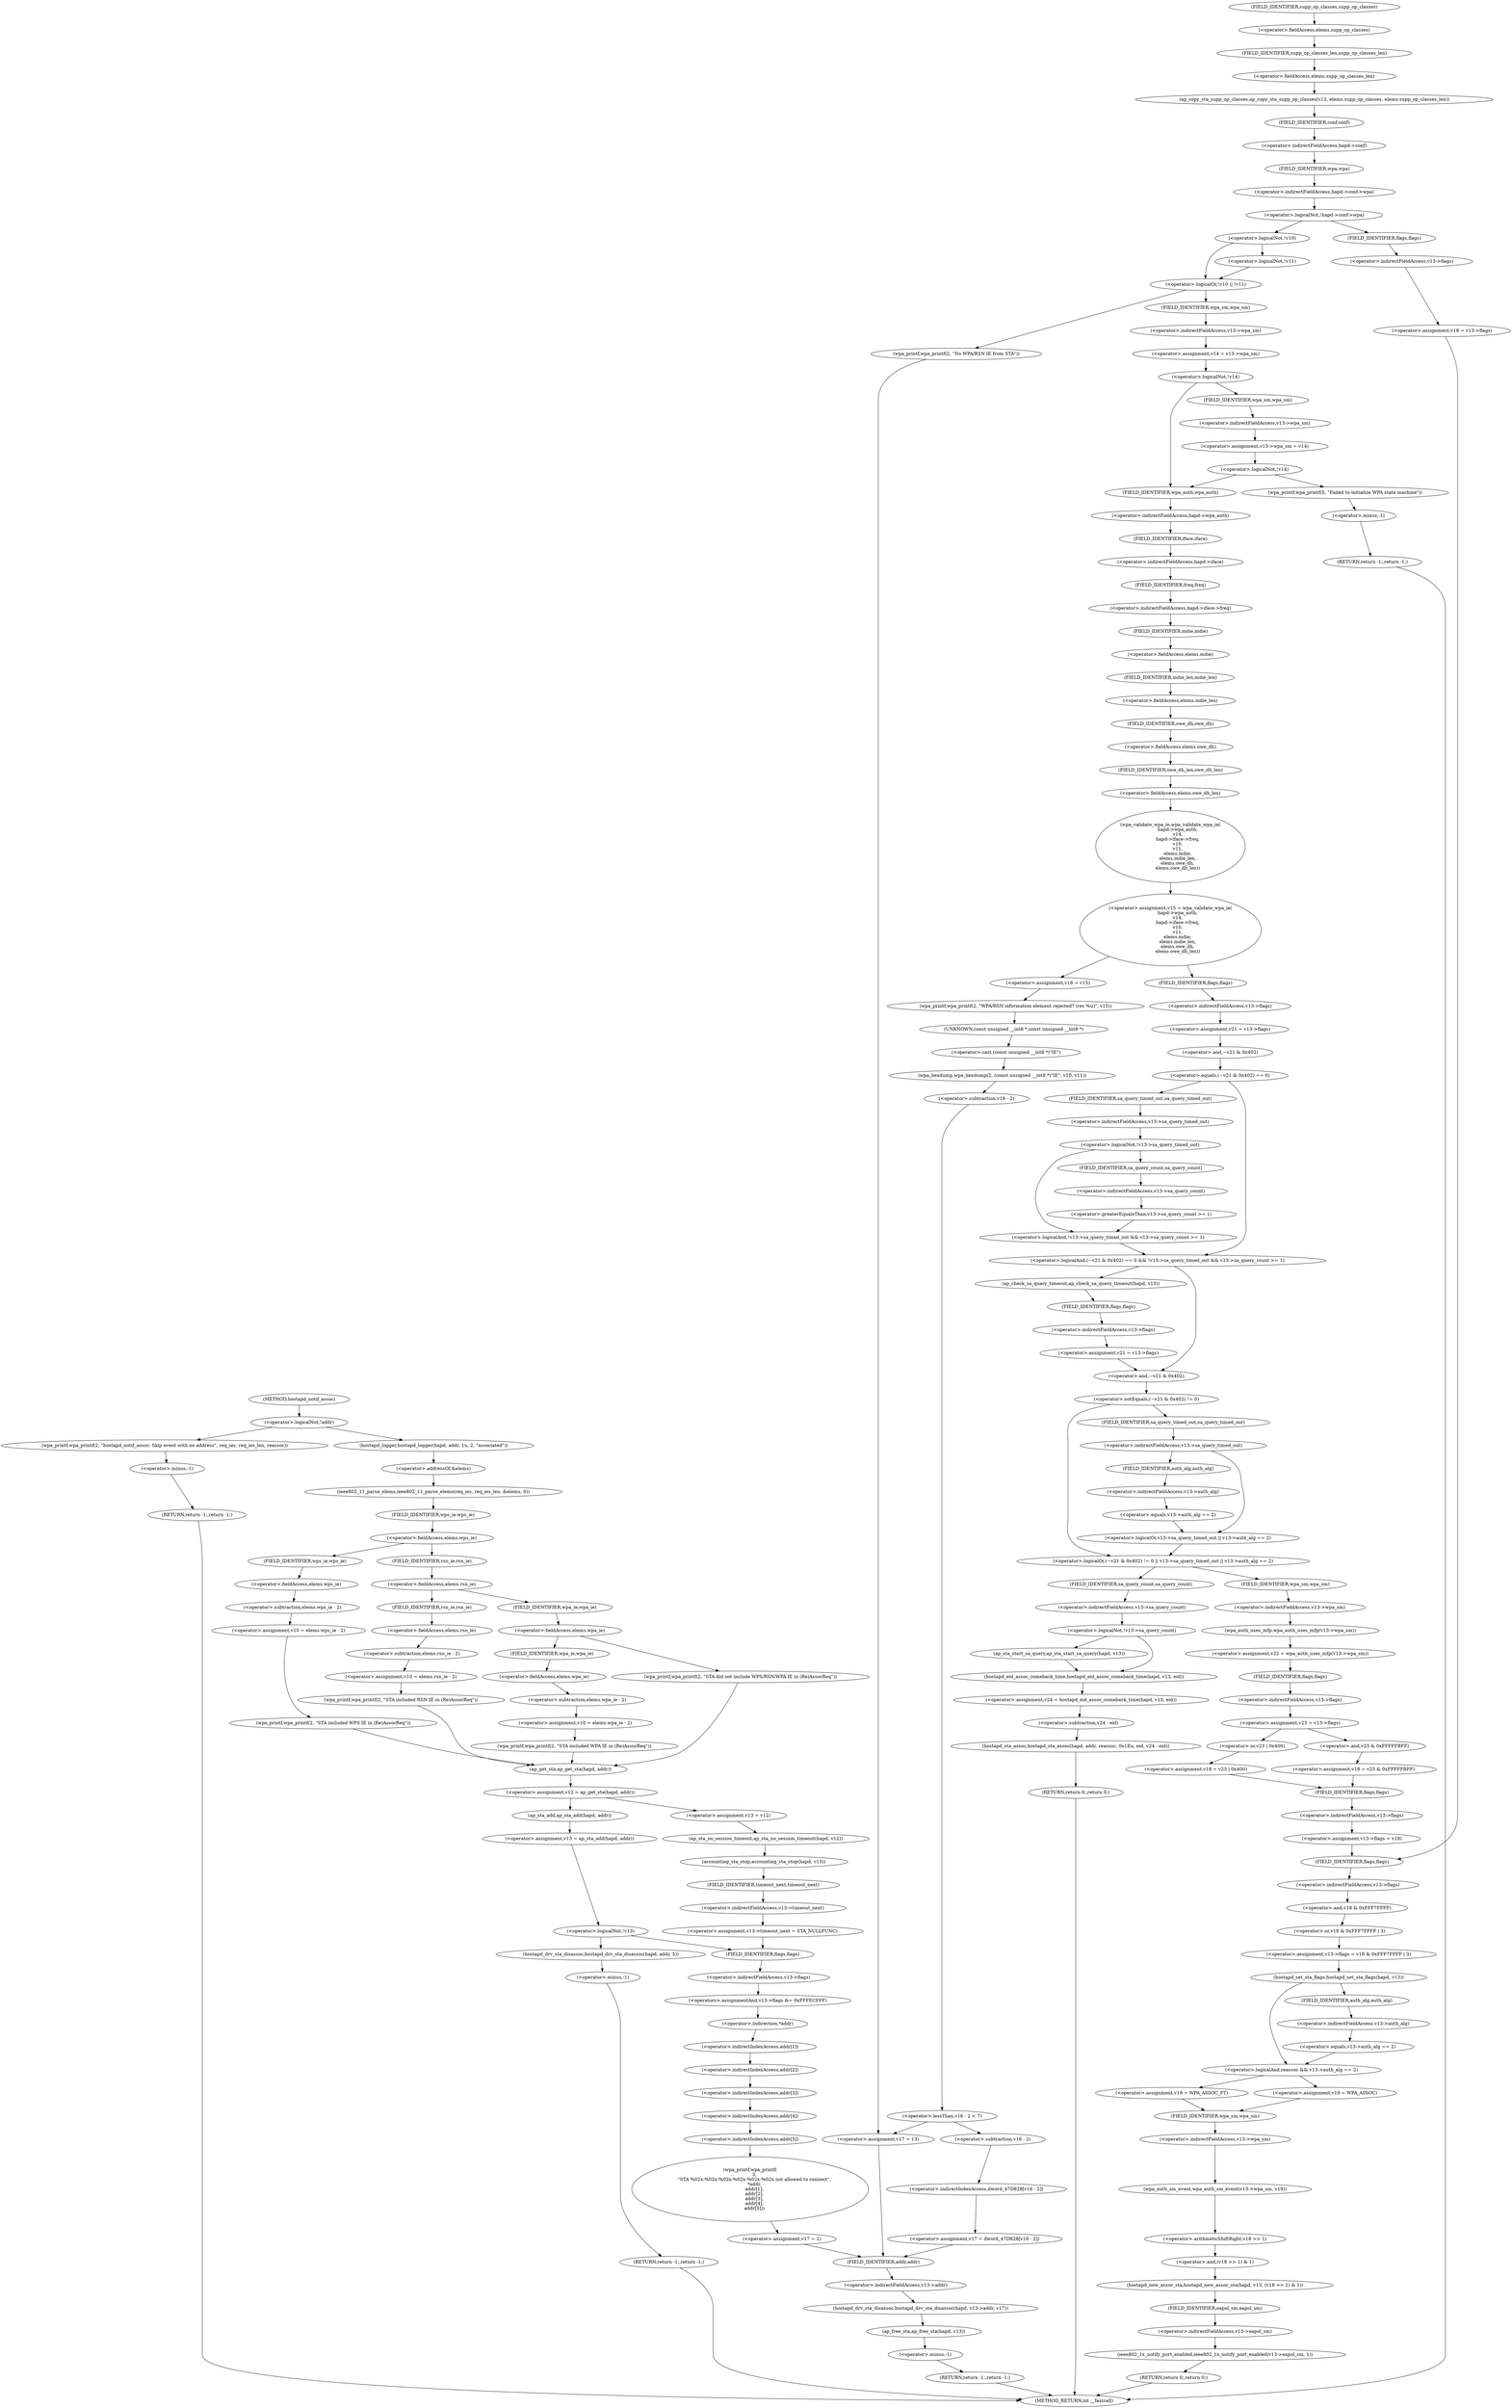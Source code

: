 digraph hostapd_notif_assoc {  
"1000141" [label = "(<operator>.logicalNot,!addr)" ]
"1000144" [label = "(wpa_printf,wpa_printf(2, \"hostapd_notif_assoc: Skip event with no address\", req_ies, req_ies_len, reassoc))" ]
"1000150" [label = "(RETURN,return -1;,return -1;)" ]
"1000151" [label = "(<operator>.minus,-1)" ]
"1000153" [label = "(hostapd_logger,hostapd_logger(hapd, addr, 1u, 2, \"associated\"))" ]
"1000159" [label = "(ieee802_11_parse_elems,ieee802_11_parse_elems(req_ies, req_ies_len, &elems, 0))" ]
"1000162" [label = "(<operator>.addressOf,&elems)" ]
"1000166" [label = "(<operator>.fieldAccess,elems.wps_ie)" ]
"1000168" [label = "(FIELD_IDENTIFIER,wps_ie,wps_ie)" ]
"1000170" [label = "(<operator>.assignment,v10 = elems.wps_ie - 2)" ]
"1000172" [label = "(<operator>.subtraction,elems.wps_ie - 2)" ]
"1000173" [label = "(<operator>.fieldAccess,elems.wps_ie)" ]
"1000175" [label = "(FIELD_IDENTIFIER,wps_ie,wps_ie)" ]
"1000178" [label = "(wpa_printf,wpa_printf(2, \"STA included WPS IE in (Re)AssocReq\"))" ]
"1000183" [label = "(<operator>.fieldAccess,elems.rsn_ie)" ]
"1000185" [label = "(FIELD_IDENTIFIER,rsn_ie,rsn_ie)" ]
"1000187" [label = "(<operator>.assignment,v10 = elems.rsn_ie - 2)" ]
"1000189" [label = "(<operator>.subtraction,elems.rsn_ie - 2)" ]
"1000190" [label = "(<operator>.fieldAccess,elems.rsn_ie)" ]
"1000192" [label = "(FIELD_IDENTIFIER,rsn_ie,rsn_ie)" ]
"1000195" [label = "(wpa_printf,wpa_printf(2, \"STA included RSN IE in (Re)AssocReq\"))" ]
"1000200" [label = "(<operator>.fieldAccess,elems.wpa_ie)" ]
"1000202" [label = "(FIELD_IDENTIFIER,wpa_ie,wpa_ie)" ]
"1000204" [label = "(<operator>.assignment,v10 = elems.wpa_ie - 2)" ]
"1000206" [label = "(<operator>.subtraction,elems.wpa_ie - 2)" ]
"1000207" [label = "(<operator>.fieldAccess,elems.wpa_ie)" ]
"1000209" [label = "(FIELD_IDENTIFIER,wpa_ie,wpa_ie)" ]
"1000212" [label = "(wpa_printf,wpa_printf(2, \"STA included WPA IE in (Re)AssocReq\"))" ]
"1000219" [label = "(wpa_printf,wpa_printf(2, \"STA did not include WPS/RSN/WPA IE in (Re)AssocReq\"))" ]
"1000222" [label = "(<operator>.assignment,v12 = ap_get_sta(hapd, addr))" ]
"1000224" [label = "(ap_get_sta,ap_get_sta(hapd, addr))" ]
"1000230" [label = "(<operator>.assignment,v13 = v12)" ]
"1000233" [label = "(ap_sta_no_session_timeout,ap_sta_no_session_timeout(hapd, v12))" ]
"1000236" [label = "(accounting_sta_stop,accounting_sta_stop(hapd, v13))" ]
"1000239" [label = "(<operator>.assignment,v13->timeout_next = STA_NULLFUNC)" ]
"1000240" [label = "(<operator>.indirectFieldAccess,v13->timeout_next)" ]
"1000242" [label = "(FIELD_IDENTIFIER,timeout_next,timeout_next)" ]
"1000246" [label = "(<operator>.assignment,v13 = ap_sta_add(hapd, addr))" ]
"1000248" [label = "(ap_sta_add,ap_sta_add(hapd, addr))" ]
"1000252" [label = "(<operator>.logicalNot,!v13)" ]
"1000255" [label = "(hostapd_drv_sta_disassoc,hostapd_drv_sta_disassoc(hapd, addr, 5))" ]
"1000259" [label = "(RETURN,return -1;,return -1;)" ]
"1000260" [label = "(<operator>.minus,-1)" ]
"1000262" [label = "(<operators>.assignmentAnd,v13->flags &= 0xFFFECFFF)" ]
"1000263" [label = "(<operator>.indirectFieldAccess,v13->flags)" ]
"1000265" [label = "(FIELD_IDENTIFIER,flags,flags)" ]
"1000268" [label = "(wpa_printf,wpa_printf(\n      3,\n      \"STA %02x:%02x:%02x:%02x:%02x:%02x not allowed to connect\",\n      *addr,\n      addr[1],\n      addr[2],\n      addr[3],\n      addr[4],\n      addr[5]))" ]
"1000271" [label = "(<operator>.indirection,*addr)" ]
"1000273" [label = "(<operator>.indirectIndexAccess,addr[1])" ]
"1000276" [label = "(<operator>.indirectIndexAccess,addr[2])" ]
"1000279" [label = "(<operator>.indirectIndexAccess,addr[3])" ]
"1000282" [label = "(<operator>.indirectIndexAccess,addr[4])" ]
"1000285" [label = "(<operator>.indirectIndexAccess,addr[5])" ]
"1000288" [label = "(<operator>.assignment,v17 = 1)" ]
"1000292" [label = "(ap_copy_sta_supp_op_classes,ap_copy_sta_supp_op_classes(v13, elems.supp_op_classes, elems.supp_op_classes_len))" ]
"1000294" [label = "(<operator>.fieldAccess,elems.supp_op_classes)" ]
"1000296" [label = "(FIELD_IDENTIFIER,supp_op_classes,supp_op_classes)" ]
"1000297" [label = "(<operator>.fieldAccess,elems.supp_op_classes_len)" ]
"1000299" [label = "(FIELD_IDENTIFIER,supp_op_classes_len,supp_op_classes_len)" ]
"1000301" [label = "(<operator>.logicalNot,!hapd->conf->wpa)" ]
"1000302" [label = "(<operator>.indirectFieldAccess,hapd->conf->wpa)" ]
"1000303" [label = "(<operator>.indirectFieldAccess,hapd->conf)" ]
"1000305" [label = "(FIELD_IDENTIFIER,conf,conf)" ]
"1000306" [label = "(FIELD_IDENTIFIER,wpa,wpa)" ]
"1000308" [label = "(<operator>.assignment,v18 = v13->flags)" ]
"1000310" [label = "(<operator>.indirectFieldAccess,v13->flags)" ]
"1000312" [label = "(FIELD_IDENTIFIER,flags,flags)" ]
"1000315" [label = "(<operator>.logicalOr,!v10 || !v11)" ]
"1000316" [label = "(<operator>.logicalNot,!v10)" ]
"1000318" [label = "(<operator>.logicalNot,!v11)" ]
"1000321" [label = "(wpa_printf,wpa_printf(2, \"No WPA/RSN IE from STA\"))" ]
"1000325" [label = "(<operator>.assignment,v14 = v13->wpa_sm)" ]
"1000327" [label = "(<operator>.indirectFieldAccess,v13->wpa_sm)" ]
"1000329" [label = "(FIELD_IDENTIFIER,wpa_sm,wpa_sm)" ]
"1000331" [label = "(<operator>.logicalNot,!v14)" ]
"1000334" [label = "(<operator>.assignment,v13->wpa_sm = v14)" ]
"1000335" [label = "(<operator>.indirectFieldAccess,v13->wpa_sm)" ]
"1000337" [label = "(FIELD_IDENTIFIER,wpa_sm,wpa_sm)" ]
"1000340" [label = "(<operator>.logicalNot,!v14)" ]
"1000343" [label = "(wpa_printf,wpa_printf(5, \"Failed to initialize WPA state machine\"))" ]
"1000346" [label = "(RETURN,return -1;,return -1;)" ]
"1000347" [label = "(<operator>.minus,-1)" ]
"1000349" [label = "(<operator>.assignment,v15 = wpa_validate_wpa_ie(\n          hapd->wpa_auth,\n          v14,\n          hapd->iface->freq,\n          v10,\n          v11,\n          elems.mdie,\n          elems.mdie_len,\n          elems.owe_dh,\n          elems.owe_dh_len))" ]
"1000351" [label = "(wpa_validate_wpa_ie,wpa_validate_wpa_ie(\n          hapd->wpa_auth,\n          v14,\n          hapd->iface->freq,\n          v10,\n          v11,\n          elems.mdie,\n          elems.mdie_len,\n          elems.owe_dh,\n          elems.owe_dh_len))" ]
"1000352" [label = "(<operator>.indirectFieldAccess,hapd->wpa_auth)" ]
"1000354" [label = "(FIELD_IDENTIFIER,wpa_auth,wpa_auth)" ]
"1000356" [label = "(<operator>.indirectFieldAccess,hapd->iface->freq)" ]
"1000357" [label = "(<operator>.indirectFieldAccess,hapd->iface)" ]
"1000359" [label = "(FIELD_IDENTIFIER,iface,iface)" ]
"1000360" [label = "(FIELD_IDENTIFIER,freq,freq)" ]
"1000363" [label = "(<operator>.fieldAccess,elems.mdie)" ]
"1000365" [label = "(FIELD_IDENTIFIER,mdie,mdie)" ]
"1000366" [label = "(<operator>.fieldAccess,elems.mdie_len)" ]
"1000368" [label = "(FIELD_IDENTIFIER,mdie_len,mdie_len)" ]
"1000369" [label = "(<operator>.fieldAccess,elems.owe_dh)" ]
"1000371" [label = "(FIELD_IDENTIFIER,owe_dh,owe_dh)" ]
"1000372" [label = "(<operator>.fieldAccess,elems.owe_dh_len)" ]
"1000374" [label = "(FIELD_IDENTIFIER,owe_dh_len,owe_dh_len)" ]
"1000378" [label = "(<operator>.assignment,v16 = v15)" ]
"1000381" [label = "(wpa_printf,wpa_printf(2, \"WPA/RSN information element rejected? (res %u)\", v15))" ]
"1000385" [label = "(wpa_hexdump,wpa_hexdump(2, (const unsigned __int8 *)\"IE\", v10, v11))" ]
"1000387" [label = "(<operator>.cast,(const unsigned __int8 *)\"IE\")" ]
"1000388" [label = "(UNKNOWN,const unsigned __int8 *,const unsigned __int8 *)" ]
"1000393" [label = "(<operator>.lessThan,v16 - 2 < 7)" ]
"1000394" [label = "(<operator>.subtraction,v16 - 2)" ]
"1000399" [label = "(<operator>.assignment,v17 = dword_47D828[v16 - 2])" ]
"1000401" [label = "(<operator>.indirectIndexAccess,dword_47D828[v16 - 2])" ]
"1000403" [label = "(<operator>.subtraction,v16 - 2)" ]
"1000407" [label = "(hostapd_drv_sta_disassoc,hostapd_drv_sta_disassoc(hapd, v13->addr, v17))" ]
"1000409" [label = "(<operator>.indirectFieldAccess,v13->addr)" ]
"1000411" [label = "(FIELD_IDENTIFIER,addr,addr)" ]
"1000413" [label = "(ap_free_sta,ap_free_sta(hapd, v13))" ]
"1000416" [label = "(RETURN,return -1;,return -1;)" ]
"1000417" [label = "(<operator>.minus,-1)" ]
"1000420" [label = "(<operator>.assignment,v17 = 13)" ]
"1000424" [label = "(<operator>.assignment,v21 = v13->flags)" ]
"1000426" [label = "(<operator>.indirectFieldAccess,v13->flags)" ]
"1000428" [label = "(FIELD_IDENTIFIER,flags,flags)" ]
"1000430" [label = "(<operator>.logicalAnd,(~v21 & 0x402) == 0 && !v13->sa_query_timed_out && v13->sa_query_count >= 1)" ]
"1000431" [label = "(<operator>.equals,(~v21 & 0x402) == 0)" ]
"1000432" [label = "(<operator>.and,~v21 & 0x402)" ]
"1000436" [label = "(<operator>.logicalAnd,!v13->sa_query_timed_out && v13->sa_query_count >= 1)" ]
"1000437" [label = "(<operator>.logicalNot,!v13->sa_query_timed_out)" ]
"1000438" [label = "(<operator>.indirectFieldAccess,v13->sa_query_timed_out)" ]
"1000440" [label = "(FIELD_IDENTIFIER,sa_query_timed_out,sa_query_timed_out)" ]
"1000441" [label = "(<operator>.greaterEqualsThan,v13->sa_query_count >= 1)" ]
"1000442" [label = "(<operator>.indirectFieldAccess,v13->sa_query_count)" ]
"1000444" [label = "(FIELD_IDENTIFIER,sa_query_count,sa_query_count)" ]
"1000447" [label = "(ap_check_sa_query_timeout,ap_check_sa_query_timeout(hapd, v13))" ]
"1000450" [label = "(<operator>.assignment,v21 = v13->flags)" ]
"1000452" [label = "(<operator>.indirectFieldAccess,v13->flags)" ]
"1000454" [label = "(FIELD_IDENTIFIER,flags,flags)" ]
"1000456" [label = "(<operator>.logicalOr,(~v21 & 0x402) != 0 || v13->sa_query_timed_out || v13->auth_alg == 2)" ]
"1000457" [label = "(<operator>.notEquals,(~v21 & 0x402) != 0)" ]
"1000458" [label = "(<operator>.and,~v21 & 0x402)" ]
"1000462" [label = "(<operator>.logicalOr,v13->sa_query_timed_out || v13->auth_alg == 2)" ]
"1000463" [label = "(<operator>.indirectFieldAccess,v13->sa_query_timed_out)" ]
"1000465" [label = "(FIELD_IDENTIFIER,sa_query_timed_out,sa_query_timed_out)" ]
"1000466" [label = "(<operator>.equals,v13->auth_alg == 2)" ]
"1000467" [label = "(<operator>.indirectFieldAccess,v13->auth_alg)" ]
"1000469" [label = "(FIELD_IDENTIFIER,auth_alg,auth_alg)" ]
"1000472" [label = "(<operator>.assignment,v22 = wpa_auth_uses_mfp(v13->wpa_sm))" ]
"1000474" [label = "(wpa_auth_uses_mfp,wpa_auth_uses_mfp(v13->wpa_sm))" ]
"1000475" [label = "(<operator>.indirectFieldAccess,v13->wpa_sm)" ]
"1000477" [label = "(FIELD_IDENTIFIER,wpa_sm,wpa_sm)" ]
"1000478" [label = "(<operator>.assignment,v23 = v13->flags)" ]
"1000480" [label = "(<operator>.indirectFieldAccess,v13->flags)" ]
"1000482" [label = "(FIELD_IDENTIFIER,flags,flags)" ]
"1000485" [label = "(<operator>.assignment,v18 = v23 | 0x400)" ]
"1000487" [label = "(<operator>.or,v23 | 0x400)" ]
"1000491" [label = "(<operator>.assignment,v18 = v23 & 0xFFFFFBFF)" ]
"1000493" [label = "(<operator>.and,v23 & 0xFFFFFBFF)" ]
"1000496" [label = "(<operator>.assignment,v13->flags = v18)" ]
"1000497" [label = "(<operator>.indirectFieldAccess,v13->flags)" ]
"1000499" [label = "(FIELD_IDENTIFIER,flags,flags)" ]
"1000502" [label = "(<operator>.assignment,v13->flags = v18 & 0xFFF7FFFF | 3)" ]
"1000503" [label = "(<operator>.indirectFieldAccess,v13->flags)" ]
"1000505" [label = "(FIELD_IDENTIFIER,flags,flags)" ]
"1000506" [label = "(<operator>.or,v18 & 0xFFF7FFFF | 3)" ]
"1000507" [label = "(<operator>.and,v18 & 0xFFF7FFFF)" ]
"1000511" [label = "(hostapd_set_sta_flags,hostapd_set_sta_flags(hapd, v13))" ]
"1000515" [label = "(<operator>.logicalAnd,reassoc && v13->auth_alg == 2)" ]
"1000517" [label = "(<operator>.equals,v13->auth_alg == 2)" ]
"1000518" [label = "(<operator>.indirectFieldAccess,v13->auth_alg)" ]
"1000520" [label = "(FIELD_IDENTIFIER,auth_alg,auth_alg)" ]
"1000522" [label = "(<operator>.assignment,v19 = WPA_ASSOC_FT)" ]
"1000526" [label = "(<operator>.assignment,v19 = WPA_ASSOC)" ]
"1000529" [label = "(wpa_auth_sm_event,wpa_auth_sm_event(v13->wpa_sm, v19))" ]
"1000530" [label = "(<operator>.indirectFieldAccess,v13->wpa_sm)" ]
"1000532" [label = "(FIELD_IDENTIFIER,wpa_sm,wpa_sm)" ]
"1000534" [label = "(hostapd_new_assoc_sta,hostapd_new_assoc_sta(hapd, v13, (v18 >> 1) & 1))" ]
"1000537" [label = "(<operator>.and,(v18 >> 1) & 1)" ]
"1000538" [label = "(<operator>.arithmeticShiftRight,v18 >> 1)" ]
"1000542" [label = "(ieee802_1x_notify_port_enabled,ieee802_1x_notify_port_enabled(v13->eapol_sm, 1))" ]
"1000543" [label = "(<operator>.indirectFieldAccess,v13->eapol_sm)" ]
"1000545" [label = "(FIELD_IDENTIFIER,eapol_sm,eapol_sm)" ]
"1000547" [label = "(RETURN,return 0;,return 0;)" ]
"1000550" [label = "(<operator>.logicalNot,!v13->sa_query_count)" ]
"1000551" [label = "(<operator>.indirectFieldAccess,v13->sa_query_count)" ]
"1000553" [label = "(FIELD_IDENTIFIER,sa_query_count,sa_query_count)" ]
"1000554" [label = "(ap_sta_start_sa_query,ap_sta_start_sa_query(hapd, v13))" ]
"1000557" [label = "(<operator>.assignment,v24 = hostapd_eid_assoc_comeback_time(hapd, v13, eid))" ]
"1000559" [label = "(hostapd_eid_assoc_comeback_time,hostapd_eid_assoc_comeback_time(hapd, v13, eid))" ]
"1000563" [label = "(hostapd_sta_assoc,hostapd_sta_assoc(hapd, addr, reassoc, 0x1Eu, eid, v24 - eid))" ]
"1000569" [label = "(<operator>.subtraction,v24 - eid)" ]
"1000572" [label = "(RETURN,return 0;,return 0;)" ]
"1000117" [label = "(METHOD,hostapd_notif_assoc)" ]
"1000574" [label = "(METHOD_RETURN,int __fastcall)" ]
  "1000141" -> "1000144" 
  "1000141" -> "1000153" 
  "1000144" -> "1000151" 
  "1000150" -> "1000574" 
  "1000151" -> "1000150" 
  "1000153" -> "1000162" 
  "1000159" -> "1000168" 
  "1000162" -> "1000159" 
  "1000166" -> "1000175" 
  "1000166" -> "1000185" 
  "1000168" -> "1000166" 
  "1000170" -> "1000178" 
  "1000172" -> "1000170" 
  "1000173" -> "1000172" 
  "1000175" -> "1000173" 
  "1000178" -> "1000224" 
  "1000183" -> "1000192" 
  "1000183" -> "1000202" 
  "1000185" -> "1000183" 
  "1000187" -> "1000195" 
  "1000189" -> "1000187" 
  "1000190" -> "1000189" 
  "1000192" -> "1000190" 
  "1000195" -> "1000224" 
  "1000200" -> "1000209" 
  "1000200" -> "1000219" 
  "1000202" -> "1000200" 
  "1000204" -> "1000212" 
  "1000206" -> "1000204" 
  "1000207" -> "1000206" 
  "1000209" -> "1000207" 
  "1000212" -> "1000224" 
  "1000219" -> "1000224" 
  "1000222" -> "1000230" 
  "1000222" -> "1000248" 
  "1000224" -> "1000222" 
  "1000230" -> "1000233" 
  "1000233" -> "1000236" 
  "1000236" -> "1000242" 
  "1000239" -> "1000265" 
  "1000240" -> "1000239" 
  "1000242" -> "1000240" 
  "1000246" -> "1000252" 
  "1000248" -> "1000246" 
  "1000252" -> "1000255" 
  "1000252" -> "1000265" 
  "1000255" -> "1000260" 
  "1000259" -> "1000574" 
  "1000260" -> "1000259" 
  "1000262" -> "1000271" 
  "1000263" -> "1000262" 
  "1000265" -> "1000263" 
  "1000268" -> "1000288" 
  "1000271" -> "1000273" 
  "1000273" -> "1000276" 
  "1000276" -> "1000279" 
  "1000279" -> "1000282" 
  "1000282" -> "1000285" 
  "1000285" -> "1000268" 
  "1000288" -> "1000411" 
  "1000292" -> "1000305" 
  "1000294" -> "1000299" 
  "1000296" -> "1000294" 
  "1000297" -> "1000292" 
  "1000299" -> "1000297" 
  "1000301" -> "1000312" 
  "1000301" -> "1000316" 
  "1000302" -> "1000301" 
  "1000303" -> "1000306" 
  "1000305" -> "1000303" 
  "1000306" -> "1000302" 
  "1000308" -> "1000505" 
  "1000310" -> "1000308" 
  "1000312" -> "1000310" 
  "1000315" -> "1000321" 
  "1000315" -> "1000329" 
  "1000316" -> "1000315" 
  "1000316" -> "1000318" 
  "1000318" -> "1000315" 
  "1000321" -> "1000420" 
  "1000325" -> "1000331" 
  "1000327" -> "1000325" 
  "1000329" -> "1000327" 
  "1000331" -> "1000337" 
  "1000331" -> "1000354" 
  "1000334" -> "1000340" 
  "1000335" -> "1000334" 
  "1000337" -> "1000335" 
  "1000340" -> "1000343" 
  "1000340" -> "1000354" 
  "1000343" -> "1000347" 
  "1000346" -> "1000574" 
  "1000347" -> "1000346" 
  "1000349" -> "1000378" 
  "1000349" -> "1000428" 
  "1000351" -> "1000349" 
  "1000352" -> "1000359" 
  "1000354" -> "1000352" 
  "1000356" -> "1000365" 
  "1000357" -> "1000360" 
  "1000359" -> "1000357" 
  "1000360" -> "1000356" 
  "1000363" -> "1000368" 
  "1000365" -> "1000363" 
  "1000366" -> "1000371" 
  "1000368" -> "1000366" 
  "1000369" -> "1000374" 
  "1000371" -> "1000369" 
  "1000372" -> "1000351" 
  "1000374" -> "1000372" 
  "1000378" -> "1000381" 
  "1000381" -> "1000388" 
  "1000385" -> "1000394" 
  "1000387" -> "1000385" 
  "1000388" -> "1000387" 
  "1000393" -> "1000403" 
  "1000393" -> "1000420" 
  "1000394" -> "1000393" 
  "1000399" -> "1000411" 
  "1000401" -> "1000399" 
  "1000403" -> "1000401" 
  "1000407" -> "1000413" 
  "1000409" -> "1000407" 
  "1000411" -> "1000409" 
  "1000413" -> "1000417" 
  "1000416" -> "1000574" 
  "1000417" -> "1000416" 
  "1000420" -> "1000411" 
  "1000424" -> "1000432" 
  "1000426" -> "1000424" 
  "1000428" -> "1000426" 
  "1000430" -> "1000447" 
  "1000430" -> "1000458" 
  "1000431" -> "1000430" 
  "1000431" -> "1000440" 
  "1000432" -> "1000431" 
  "1000436" -> "1000430" 
  "1000437" -> "1000436" 
  "1000437" -> "1000444" 
  "1000438" -> "1000437" 
  "1000440" -> "1000438" 
  "1000441" -> "1000436" 
  "1000442" -> "1000441" 
  "1000444" -> "1000442" 
  "1000447" -> "1000454" 
  "1000450" -> "1000458" 
  "1000452" -> "1000450" 
  "1000454" -> "1000452" 
  "1000456" -> "1000477" 
  "1000456" -> "1000553" 
  "1000457" -> "1000456" 
  "1000457" -> "1000465" 
  "1000458" -> "1000457" 
  "1000462" -> "1000456" 
  "1000463" -> "1000462" 
  "1000463" -> "1000469" 
  "1000465" -> "1000463" 
  "1000466" -> "1000462" 
  "1000467" -> "1000466" 
  "1000469" -> "1000467" 
  "1000472" -> "1000482" 
  "1000474" -> "1000472" 
  "1000475" -> "1000474" 
  "1000477" -> "1000475" 
  "1000478" -> "1000487" 
  "1000478" -> "1000493" 
  "1000480" -> "1000478" 
  "1000482" -> "1000480" 
  "1000485" -> "1000499" 
  "1000487" -> "1000485" 
  "1000491" -> "1000499" 
  "1000493" -> "1000491" 
  "1000496" -> "1000505" 
  "1000497" -> "1000496" 
  "1000499" -> "1000497" 
  "1000502" -> "1000511" 
  "1000503" -> "1000507" 
  "1000505" -> "1000503" 
  "1000506" -> "1000502" 
  "1000507" -> "1000506" 
  "1000511" -> "1000515" 
  "1000511" -> "1000520" 
  "1000515" -> "1000522" 
  "1000515" -> "1000526" 
  "1000517" -> "1000515" 
  "1000518" -> "1000517" 
  "1000520" -> "1000518" 
  "1000522" -> "1000532" 
  "1000526" -> "1000532" 
  "1000529" -> "1000538" 
  "1000530" -> "1000529" 
  "1000532" -> "1000530" 
  "1000534" -> "1000545" 
  "1000537" -> "1000534" 
  "1000538" -> "1000537" 
  "1000542" -> "1000547" 
  "1000543" -> "1000542" 
  "1000545" -> "1000543" 
  "1000547" -> "1000574" 
  "1000550" -> "1000554" 
  "1000550" -> "1000559" 
  "1000551" -> "1000550" 
  "1000553" -> "1000551" 
  "1000554" -> "1000559" 
  "1000557" -> "1000569" 
  "1000559" -> "1000557" 
  "1000563" -> "1000572" 
  "1000569" -> "1000563" 
  "1000572" -> "1000574" 
  "1000117" -> "1000141" 
}

